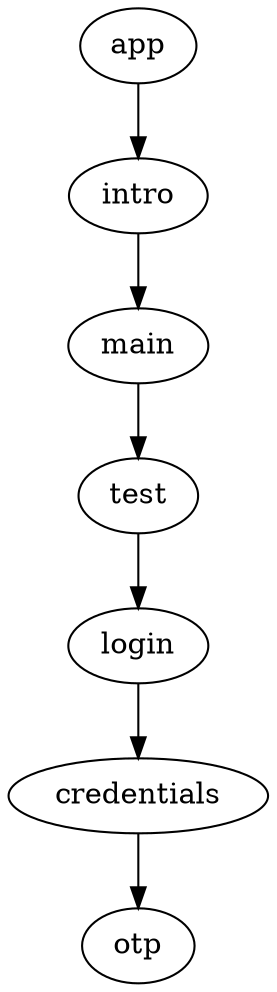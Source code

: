 digraph NavService11 {
  package = "ru.kode.way.nav11"

  app [type = flow]
  login [type = flow]

  app -> intro -> main -> test -> login -> credentials -> otp
}
